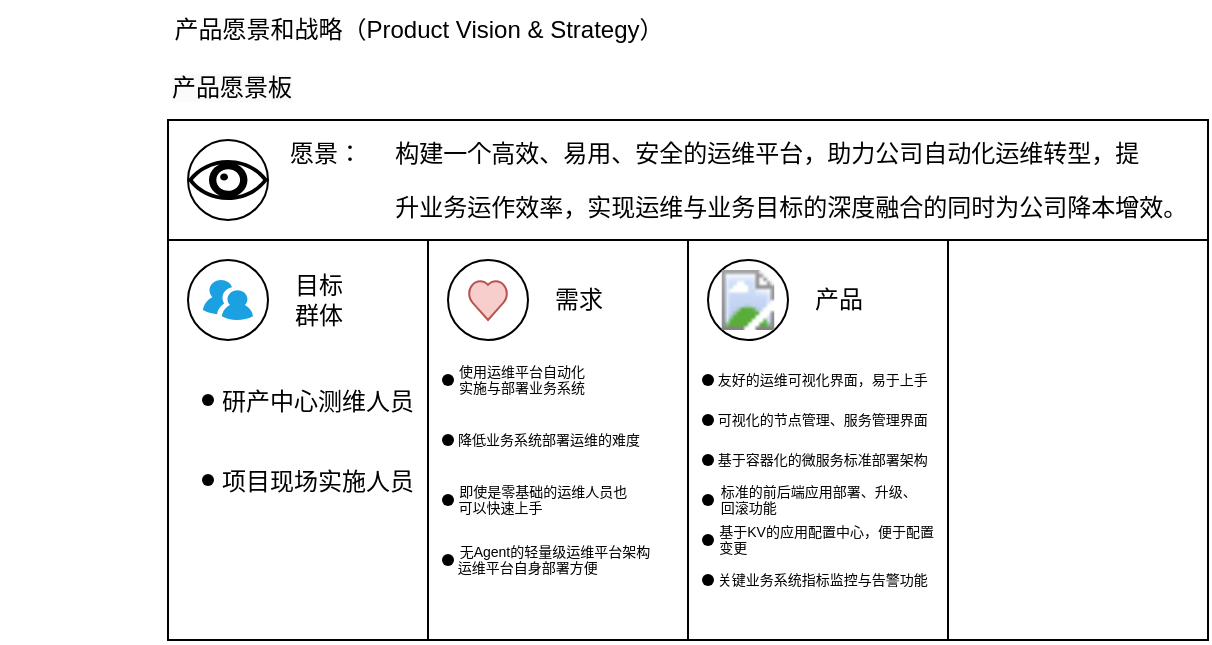 <mxfile version="25.0.3">
  <diagram name="第 1 页" id="WmCBzYUsToEdSdzeFOnP">
    <mxGraphModel dx="1611" dy="382" grid="1" gridSize="10" guides="1" tooltips="1" connect="1" arrows="1" fold="1" page="1" pageScale="1" pageWidth="1169" pageHeight="827" math="0" shadow="0">
      <root>
        <mxCell id="0" />
        <mxCell id="1" parent="0" />
        <mxCell id="H0pLZdyPVKQFM28tcbeX-1" value="产品愿景和战略（Product Vision &amp;amp; Strategy）" style="text;html=1;align=center;verticalAlign=middle;resizable=0;points=[];autosize=1;strokeColor=none;fillColor=none;" vertex="1" parent="1">
          <mxGeometry x="20" y="10" width="270" height="30" as="geometry" />
        </mxCell>
        <mxCell id="H0pLZdyPVKQFM28tcbeX-2" value="" style="swimlane;startSize=0;" vertex="1" parent="1">
          <mxGeometry x="30" y="70" width="520" height="260" as="geometry" />
        </mxCell>
        <mxCell id="H0pLZdyPVKQFM28tcbeX-7" value="&lt;p data-pm-slice=&quot;1 1 []&quot;&gt;&amp;nbsp; &amp;nbsp; &amp;nbsp; &amp;nbsp; 愿景：&amp;nbsp; &amp;nbsp; &amp;nbsp;构建一个高效、易用、安全的运维平台，助力公司自动化运维转型，&lt;span style=&quot;background-color: initial;&quot;&gt;提&lt;/span&gt;&lt;/p&gt;&lt;p data-pm-slice=&quot;1 1 []&quot;&gt;&lt;span style=&quot;background-color: initial;&quot;&gt;&amp;nbsp; &amp;nbsp; &amp;nbsp; &amp;nbsp; &amp;nbsp; &amp;nbsp; &amp;nbsp; &amp;nbsp; &amp;nbsp; &amp;nbsp; &amp;nbsp; &amp;nbsp; &amp;nbsp; &amp;nbsp; &amp;nbsp; &amp;nbsp;升业务&lt;/span&gt;&lt;span style=&quot;background-color: initial;&quot;&gt;运作效率，&lt;/span&gt;&lt;span style=&quot;background-color: initial;&quot;&gt;实现运维与业务目标的深度融合的同时为公司降本增效。&lt;/span&gt;&lt;/p&gt;" style="rounded=0;whiteSpace=wrap;html=1;" vertex="1" parent="H0pLZdyPVKQFM28tcbeX-2">
          <mxGeometry width="520" height="60" as="geometry" />
        </mxCell>
        <mxCell id="H0pLZdyPVKQFM28tcbeX-4" value="" style="ellipse;whiteSpace=wrap;html=1;aspect=fixed;" vertex="1" parent="H0pLZdyPVKQFM28tcbeX-2">
          <mxGeometry x="10" y="10" width="40" height="40" as="geometry" />
        </mxCell>
        <mxCell id="H0pLZdyPVKQFM28tcbeX-3" value="" style="shape=mxgraph.signs.healthcare.eye;html=1;pointerEvents=1;fillColor=#000000;strokeColor=none;verticalLabelPosition=bottom;verticalAlign=top;align=center;" vertex="1" parent="H0pLZdyPVKQFM28tcbeX-2">
          <mxGeometry x="10" y="20" width="40" height="20" as="geometry" />
        </mxCell>
        <mxCell id="H0pLZdyPVKQFM28tcbeX-10" value="" style="ellipse;whiteSpace=wrap;html=1;aspect=fixed;" vertex="1" parent="H0pLZdyPVKQFM28tcbeX-2">
          <mxGeometry x="10" y="70" width="40" height="40" as="geometry" />
        </mxCell>
        <mxCell id="H0pLZdyPVKQFM28tcbeX-8" value="" style="verticalLabelPosition=bottom;sketch=0;html=1;fillColor=#1ba1e2;strokeColor=#006EAF;verticalAlign=top;pointerEvents=1;align=center;shape=mxgraph.cisco_safe.people_places_things_icons.icon9;fontColor=#ffffff;" vertex="1" parent="H0pLZdyPVKQFM28tcbeX-2">
          <mxGeometry x="17.5" y="80" width="25" height="20" as="geometry" />
        </mxCell>
        <mxCell id="H0pLZdyPVKQFM28tcbeX-11" value="目标&lt;div&gt;群体&lt;/div&gt;" style="text;html=1;align=center;verticalAlign=middle;resizable=0;points=[];autosize=1;strokeColor=none;fillColor=none;" vertex="1" parent="H0pLZdyPVKQFM28tcbeX-2">
          <mxGeometry x="50" y="70" width="50" height="40" as="geometry" />
        </mxCell>
        <mxCell id="H0pLZdyPVKQFM28tcbeX-12" value="" style="endArrow=none;html=1;rounded=0;entryX=0.25;entryY=1;entryDx=0;entryDy=0;exitX=0.25;exitY=1;exitDx=0;exitDy=0;" edge="1" parent="H0pLZdyPVKQFM28tcbeX-2" source="H0pLZdyPVKQFM28tcbeX-2" target="H0pLZdyPVKQFM28tcbeX-7">
          <mxGeometry width="50" height="50" relative="1" as="geometry">
            <mxPoint x="310" y="280" as="sourcePoint" />
            <mxPoint x="360" y="230" as="targetPoint" />
          </mxGeometry>
        </mxCell>
        <mxCell id="H0pLZdyPVKQFM28tcbeX-13" value="                                 研产中心测维人员" style="shape=waypoint;sketch=0;size=6;pointerEvents=1;points=[];fillColor=none;resizable=0;rotatable=0;perimeter=centerPerimeter;snapToPoint=1;" vertex="1" parent="H0pLZdyPVKQFM28tcbeX-2">
          <mxGeometry x="10" y="130" width="20" height="20" as="geometry" />
        </mxCell>
        <mxCell id="H0pLZdyPVKQFM28tcbeX-17" value="                                 项目现场实施人员" style="shape=waypoint;sketch=0;size=6;pointerEvents=1;points=[];fillColor=none;resizable=0;rotatable=0;perimeter=centerPerimeter;snapToPoint=1;" vertex="1" parent="H0pLZdyPVKQFM28tcbeX-2">
          <mxGeometry x="10" y="170" width="20" height="20" as="geometry" />
        </mxCell>
        <mxCell id="H0pLZdyPVKQFM28tcbeX-18" value="" style="endArrow=none;html=1;rounded=0;entryX=0.5;entryY=1;entryDx=0;entryDy=0;exitX=0.5;exitY=1;exitDx=0;exitDy=0;" edge="1" parent="H0pLZdyPVKQFM28tcbeX-2" source="H0pLZdyPVKQFM28tcbeX-2" target="H0pLZdyPVKQFM28tcbeX-7">
          <mxGeometry width="50" height="50" relative="1" as="geometry">
            <mxPoint x="270" y="330" as="sourcePoint" />
            <mxPoint x="320" y="280" as="targetPoint" />
          </mxGeometry>
        </mxCell>
        <mxCell id="H0pLZdyPVKQFM28tcbeX-19" value="" style="ellipse;whiteSpace=wrap;html=1;aspect=fixed;" vertex="1" parent="H0pLZdyPVKQFM28tcbeX-2">
          <mxGeometry x="140" y="70" width="40" height="40" as="geometry" />
        </mxCell>
        <mxCell id="H0pLZdyPVKQFM28tcbeX-20" value="" style="shape=mxgraph.signs.healthcare.heart_1;html=1;pointerEvents=1;fillColor=#f8cecc;strokeColor=#b85450;verticalLabelPosition=bottom;verticalAlign=top;align=center;" vertex="1" parent="H0pLZdyPVKQFM28tcbeX-2">
          <mxGeometry x="150" y="80" width="20" height="20" as="geometry" />
        </mxCell>
        <mxCell id="H0pLZdyPVKQFM28tcbeX-21" value="需求" style="text;html=1;align=center;verticalAlign=middle;resizable=0;points=[];autosize=1;strokeColor=none;fillColor=none;" vertex="1" parent="H0pLZdyPVKQFM28tcbeX-2">
          <mxGeometry x="180" y="75" width="50" height="30" as="geometry" />
        </mxCell>
        <mxCell id="H0pLZdyPVKQFM28tcbeX-22" value="                                      使用运维平台自动化&#xa;                                      实施与部署业务系统" style="shape=waypoint;sketch=0;size=6;pointerEvents=1;points=[];fillColor=none;resizable=0;rotatable=0;perimeter=centerPerimeter;snapToPoint=1;fontSize=7;" vertex="1" parent="H0pLZdyPVKQFM28tcbeX-2">
          <mxGeometry x="130" y="120" width="20" height="20" as="geometry" />
        </mxCell>
        <mxCell id="H0pLZdyPVKQFM28tcbeX-24" value="                                                           友好的运维可视化界面，易于上手" style="shape=waypoint;sketch=0;size=6;pointerEvents=1;points=[];fillColor=none;resizable=0;rotatable=0;perimeter=centerPerimeter;snapToPoint=1;fontSize=7;" vertex="1" parent="H0pLZdyPVKQFM28tcbeX-2">
          <mxGeometry x="260" y="120" width="20" height="20" as="geometry" />
        </mxCell>
        <mxCell id="H0pLZdyPVKQFM28tcbeX-25" value="                                                           可视化的节点管理、服务管理界面" style="shape=waypoint;sketch=0;size=6;pointerEvents=1;points=[];fillColor=none;resizable=0;rotatable=0;perimeter=centerPerimeter;snapToPoint=1;fontSize=7;" vertex="1" parent="H0pLZdyPVKQFM28tcbeX-2">
          <mxGeometry x="260" y="140" width="20" height="20" as="geometry" />
        </mxCell>
        <mxCell id="H0pLZdyPVKQFM28tcbeX-23" value="                                                                         基于容器化的微服务标准部署架构              " style="shape=waypoint;sketch=0;size=6;pointerEvents=1;points=[];fillColor=none;resizable=0;rotatable=0;perimeter=centerPerimeter;snapToPoint=1;fontSize=7;" vertex="1" parent="H0pLZdyPVKQFM28tcbeX-2">
          <mxGeometry x="260" y="160" width="20" height="20" as="geometry" />
        </mxCell>
        <mxCell id="H0pLZdyPVKQFM28tcbeX-27" value="                                                    降低业务系统部署运维的难度" style="shape=waypoint;sketch=0;size=6;pointerEvents=1;points=[];fillColor=none;resizable=0;rotatable=0;perimeter=centerPerimeter;snapToPoint=1;fontSize=7;" vertex="1" parent="H0pLZdyPVKQFM28tcbeX-2">
          <mxGeometry x="130" y="150" width="20" height="20" as="geometry" />
        </mxCell>
        <mxCell id="H0pLZdyPVKQFM28tcbeX-29" value="                                                         标准的前后端应用部署、升级、&#xa;                                   回滚功能              " style="shape=waypoint;sketch=0;size=6;pointerEvents=1;points=[];fillColor=none;resizable=0;rotatable=0;perimeter=centerPerimeter;snapToPoint=1;fontSize=7;" vertex="1" parent="H0pLZdyPVKQFM28tcbeX-2">
          <mxGeometry x="260" y="180" width="20" height="20" as="geometry" />
        </mxCell>
        <mxCell id="H0pLZdyPVKQFM28tcbeX-30" value="                                                                         关键业务系统指标监控与告警功能              " style="shape=waypoint;sketch=0;size=6;pointerEvents=1;points=[];fillColor=none;resizable=0;rotatable=0;perimeter=centerPerimeter;snapToPoint=1;fontSize=7;" vertex="1" parent="H0pLZdyPVKQFM28tcbeX-2">
          <mxGeometry x="260" y="220" width="20" height="20" as="geometry" />
        </mxCell>
        <mxCell id="H0pLZdyPVKQFM28tcbeX-31" value="" style="endArrow=none;html=1;rounded=0;entryX=0.75;entryY=1;entryDx=0;entryDy=0;exitX=0.75;exitY=1;exitDx=0;exitDy=0;" edge="1" parent="H0pLZdyPVKQFM28tcbeX-2" source="H0pLZdyPVKQFM28tcbeX-2" target="H0pLZdyPVKQFM28tcbeX-7">
          <mxGeometry width="50" height="50" relative="1" as="geometry">
            <mxPoint x="370" y="260" as="sourcePoint" />
            <mxPoint x="370" y="60" as="targetPoint" />
          </mxGeometry>
        </mxCell>
        <mxCell id="H0pLZdyPVKQFM28tcbeX-32" value="" style="ellipse;whiteSpace=wrap;html=1;aspect=fixed;" vertex="1" parent="H0pLZdyPVKQFM28tcbeX-2">
          <mxGeometry x="270" y="70" width="40" height="40" as="geometry" />
        </mxCell>
        <mxCell id="H0pLZdyPVKQFM28tcbeX-34" value="" style="image;aspect=fixed;html=1;points=[];align=center;fontSize=12;image=img/lib/dynamics365/ProductVisualize.svg;" vertex="1" parent="H0pLZdyPVKQFM28tcbeX-2">
          <mxGeometry x="275" y="75" width="30" height="30" as="geometry" />
        </mxCell>
        <mxCell id="H0pLZdyPVKQFM28tcbeX-35" value="产品" style="text;html=1;align=center;verticalAlign=middle;resizable=0;points=[];autosize=1;strokeColor=none;fillColor=none;" vertex="1" parent="H0pLZdyPVKQFM28tcbeX-2">
          <mxGeometry x="310" y="75" width="50" height="30" as="geometry" />
        </mxCell>
        <mxCell id="H0pLZdyPVKQFM28tcbeX-36" value="                                                 即使是零基础的运维人员也&#xa;                           可以快速上手" style="shape=waypoint;sketch=0;size=6;pointerEvents=1;points=[];fillColor=none;resizable=0;rotatable=0;perimeter=centerPerimeter;snapToPoint=1;fontSize=7;" vertex="1" parent="H0pLZdyPVKQFM28tcbeX-2">
          <mxGeometry x="130" y="180" width="20" height="20" as="geometry" />
        </mxCell>
        <mxCell id="H0pLZdyPVKQFM28tcbeX-37" value="                                                       无Agent的轻量级运维平台架构&#xa;                                         运维平台自身部署方便" style="shape=waypoint;sketch=0;size=6;pointerEvents=1;points=[];fillColor=none;resizable=0;rotatable=0;perimeter=centerPerimeter;snapToPoint=1;fontSize=7;" vertex="1" parent="H0pLZdyPVKQFM28tcbeX-2">
          <mxGeometry x="130" y="210" width="20" height="20" as="geometry" />
        </mxCell>
        <mxCell id="H0pLZdyPVKQFM28tcbeX-38" value="                                                             基于KV的应用配置中心，便于配置&#xa;                           变更              " style="shape=waypoint;sketch=0;size=6;pointerEvents=1;points=[];fillColor=none;resizable=0;rotatable=0;perimeter=centerPerimeter;snapToPoint=1;fontSize=7;" vertex="1" parent="H0pLZdyPVKQFM28tcbeX-2">
          <mxGeometry x="260" y="200" width="20" height="20" as="geometry" />
        </mxCell>
        <mxCell id="H0pLZdyPVKQFM28tcbeX-26" value="&lt;span style=&quot;color: rgb(0, 0, 0); font-family: Helvetica; font-size: 12px; font-style: normal; font-variant-ligatures: normal; font-variant-caps: normal; font-weight: 400; letter-spacing: normal; orphans: 2; text-align: center; text-indent: 0px; text-transform: none; widows: 2; word-spacing: 0px; -webkit-text-stroke-width: 0px; white-space: nowrap; background-color: rgb(251, 251, 251); text-decoration-thickness: initial; text-decoration-style: initial; text-decoration-color: initial; display: inline !important; float: none;&quot;&gt;产品愿景板&lt;/span&gt;" style="text;whiteSpace=wrap;html=1;" vertex="1" parent="1">
          <mxGeometry x="30" y="40" width="90" height="30" as="geometry" />
        </mxCell>
      </root>
    </mxGraphModel>
  </diagram>
</mxfile>
